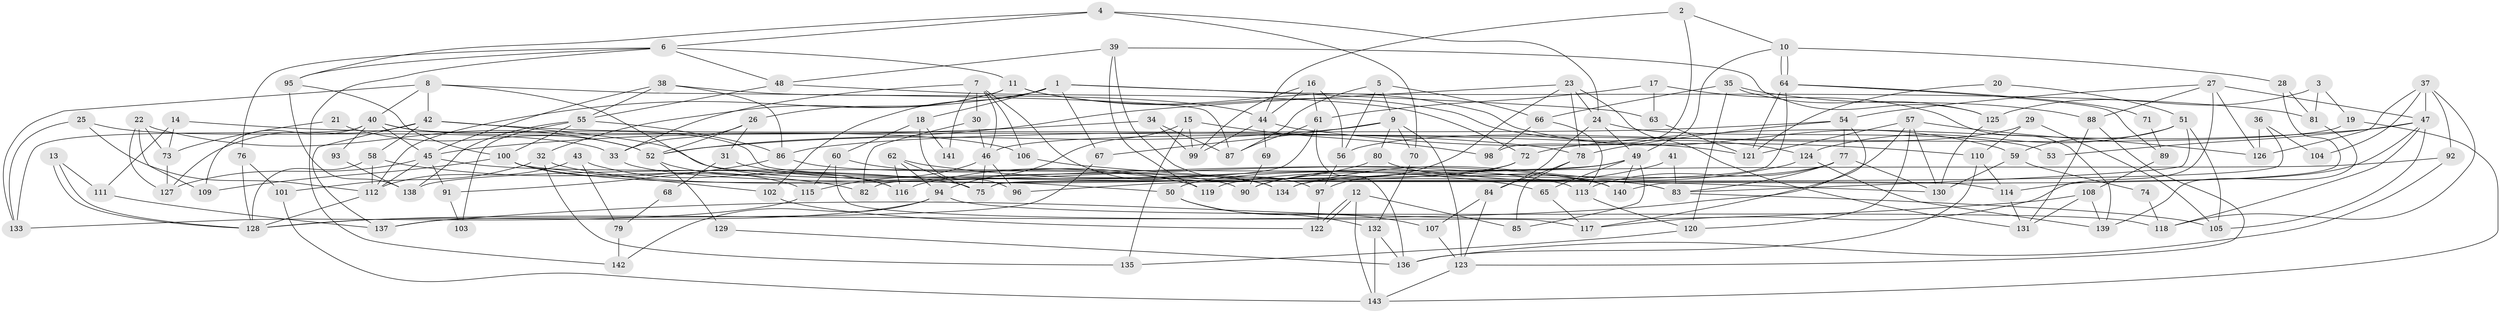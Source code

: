 // coarse degree distribution, {5: 0.22535211267605634, 4: 0.28169014084507044, 6: 0.08450704225352113, 2: 0.1267605633802817, 3: 0.09859154929577464, 11: 0.028169014084507043, 13: 0.014084507042253521, 7: 0.07042253521126761, 10: 0.028169014084507043, 8: 0.028169014084507043, 9: 0.014084507042253521}
// Generated by graph-tools (version 1.1) at 2025/52/03/04/25 21:52:53]
// undirected, 143 vertices, 286 edges
graph export_dot {
graph [start="1"]
  node [color=gray90,style=filled];
  1;
  2;
  3;
  4;
  5;
  6;
  7;
  8;
  9;
  10;
  11;
  12;
  13;
  14;
  15;
  16;
  17;
  18;
  19;
  20;
  21;
  22;
  23;
  24;
  25;
  26;
  27;
  28;
  29;
  30;
  31;
  32;
  33;
  34;
  35;
  36;
  37;
  38;
  39;
  40;
  41;
  42;
  43;
  44;
  45;
  46;
  47;
  48;
  49;
  50;
  51;
  52;
  53;
  54;
  55;
  56;
  57;
  58;
  59;
  60;
  61;
  62;
  63;
  64;
  65;
  66;
  67;
  68;
  69;
  70;
  71;
  72;
  73;
  74;
  75;
  76;
  77;
  78;
  79;
  80;
  81;
  82;
  83;
  84;
  85;
  86;
  87;
  88;
  89;
  90;
  91;
  92;
  93;
  94;
  95;
  96;
  97;
  98;
  99;
  100;
  101;
  102;
  103;
  104;
  105;
  106;
  107;
  108;
  109;
  110;
  111;
  112;
  113;
  114;
  115;
  116;
  117;
  118;
  119;
  120;
  121;
  122;
  123;
  124;
  125;
  126;
  127;
  128;
  129;
  130;
  131;
  132;
  133;
  134;
  135;
  136;
  137;
  138;
  139;
  140;
  141;
  142;
  143;
  1 -- 81;
  1 -- 67;
  1 -- 18;
  1 -- 63;
  1 -- 102;
  1 -- 112;
  2 -- 10;
  2 -- 44;
  2 -- 98;
  3 -- 81;
  3 -- 19;
  3 -- 125;
  4 -- 95;
  4 -- 70;
  4 -- 6;
  4 -- 24;
  5 -- 87;
  5 -- 56;
  5 -- 9;
  5 -- 66;
  6 -- 48;
  6 -- 11;
  6 -- 76;
  6 -- 95;
  6 -- 142;
  7 -- 33;
  7 -- 106;
  7 -- 30;
  7 -- 46;
  7 -- 134;
  7 -- 141;
  8 -- 42;
  8 -- 40;
  8 -- 87;
  8 -- 133;
  8 -- 134;
  9 -- 123;
  9 -- 52;
  9 -- 67;
  9 -- 70;
  9 -- 80;
  10 -- 64;
  10 -- 64;
  10 -- 49;
  10 -- 28;
  11 -- 59;
  11 -- 26;
  11 -- 32;
  11 -- 124;
  12 -- 122;
  12 -- 122;
  12 -- 85;
  12 -- 143;
  13 -- 128;
  13 -- 128;
  13 -- 111;
  14 -- 73;
  14 -- 121;
  14 -- 111;
  15 -- 135;
  15 -- 99;
  15 -- 94;
  15 -- 98;
  16 -- 56;
  16 -- 61;
  16 -- 44;
  16 -- 99;
  17 -- 61;
  17 -- 63;
  17 -- 139;
  18 -- 60;
  18 -- 96;
  18 -- 141;
  19 -- 143;
  19 -- 46;
  20 -- 51;
  20 -- 121;
  21 -- 52;
  21 -- 73;
  22 -- 109;
  22 -- 127;
  22 -- 52;
  22 -- 73;
  23 -- 52;
  23 -- 131;
  23 -- 24;
  23 -- 78;
  23 -- 90;
  24 -- 49;
  24 -- 53;
  24 -- 84;
  25 -- 112;
  25 -- 33;
  25 -- 133;
  26 -- 52;
  26 -- 31;
  26 -- 33;
  27 -- 117;
  27 -- 126;
  27 -- 47;
  27 -- 54;
  27 -- 88;
  28 -- 140;
  28 -- 81;
  29 -- 110;
  29 -- 105;
  29 -- 56;
  30 -- 46;
  30 -- 82;
  31 -- 83;
  31 -- 68;
  32 -- 101;
  32 -- 135;
  32 -- 140;
  33 -- 50;
  34 -- 99;
  34 -- 45;
  34 -- 87;
  35 -- 88;
  35 -- 66;
  35 -- 120;
  35 -- 125;
  36 -- 75;
  36 -- 126;
  36 -- 104;
  37 -- 92;
  37 -- 118;
  37 -- 47;
  37 -- 104;
  37 -- 126;
  38 -- 86;
  38 -- 45;
  38 -- 44;
  38 -- 55;
  39 -- 125;
  39 -- 48;
  39 -- 97;
  39 -- 119;
  40 -- 45;
  40 -- 133;
  40 -- 93;
  40 -- 106;
  40 -- 109;
  40 -- 114;
  41 -- 83;
  41 -- 90;
  42 -- 78;
  42 -- 83;
  42 -- 58;
  42 -- 127;
  42 -- 137;
  43 -- 116;
  43 -- 112;
  43 -- 79;
  44 -- 69;
  44 -- 99;
  44 -- 110;
  45 -- 112;
  45 -- 75;
  45 -- 91;
  45 -- 127;
  46 -- 96;
  46 -- 75;
  46 -- 115;
  47 -- 53;
  47 -- 72;
  47 -- 105;
  47 -- 114;
  47 -- 118;
  48 -- 72;
  48 -- 55;
  49 -- 65;
  49 -- 50;
  49 -- 85;
  49 -- 138;
  49 -- 140;
  50 -- 107;
  50 -- 132;
  51 -- 105;
  51 -- 124;
  51 -- 59;
  51 -- 83;
  52 -- 116;
  52 -- 129;
  54 -- 77;
  54 -- 78;
  54 -- 86;
  54 -- 117;
  55 -- 138;
  55 -- 86;
  55 -- 100;
  55 -- 103;
  56 -- 97;
  57 -- 128;
  57 -- 120;
  57 -- 121;
  57 -- 126;
  57 -- 130;
  58 -- 112;
  58 -- 82;
  58 -- 128;
  59 -- 130;
  59 -- 74;
  60 -- 115;
  60 -- 119;
  60 -- 117;
  61 -- 87;
  61 -- 82;
  61 -- 136;
  62 -- 94;
  62 -- 116;
  62 -- 65;
  62 -- 75;
  63 -- 121;
  64 -- 75;
  64 -- 71;
  64 -- 89;
  64 -- 121;
  65 -- 117;
  66 -- 98;
  66 -- 113;
  67 -- 137;
  68 -- 79;
  69 -- 90;
  70 -- 132;
  71 -- 89;
  72 -- 97;
  72 -- 96;
  73 -- 127;
  74 -- 118;
  76 -- 128;
  76 -- 101;
  77 -- 130;
  77 -- 113;
  77 -- 83;
  77 -- 119;
  78 -- 84;
  78 -- 85;
  79 -- 142;
  80 -- 140;
  80 -- 116;
  81 -- 139;
  83 -- 105;
  84 -- 107;
  84 -- 123;
  86 -- 90;
  86 -- 91;
  88 -- 123;
  88 -- 131;
  89 -- 108;
  91 -- 103;
  92 -- 136;
  92 -- 134;
  93 -- 138;
  94 -- 128;
  94 -- 118;
  94 -- 142;
  95 -- 100;
  95 -- 138;
  97 -- 122;
  100 -- 115;
  100 -- 102;
  100 -- 109;
  100 -- 113;
  101 -- 143;
  102 -- 122;
  106 -- 130;
  107 -- 123;
  108 -- 131;
  108 -- 139;
  108 -- 137;
  110 -- 114;
  110 -- 136;
  111 -- 137;
  112 -- 128;
  113 -- 120;
  114 -- 131;
  115 -- 133;
  120 -- 135;
  123 -- 143;
  124 -- 134;
  124 -- 139;
  125 -- 130;
  129 -- 136;
  132 -- 136;
  132 -- 143;
}
